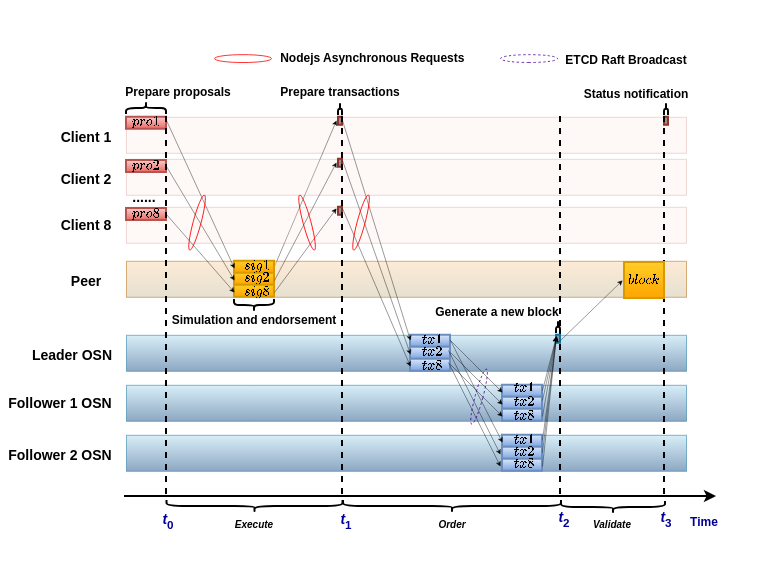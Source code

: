<mxfile version="20.2.3" type="google"><diagram id="0vhZ1a2vEWbwYD3_x5Hq" name="第 1 页"><mxGraphModel grid="1" page="1" gridSize="10" guides="1" tooltips="1" connect="1" arrows="1" fold="1" pageScale="1" pageWidth="827" pageHeight="1169" math="1" shadow="0"><root><mxCell id="0"/><mxCell id="1" parent="0"/><mxCell id="vXWSQ5Rv11uB9TsXxkIm-58" value="" style="rounded=0;whiteSpace=wrap;html=1;strokeWidth=0.5;fillColor=#b1ddf0;strokeColor=#10739e;opacity=50;gradientColor=#1B5187;" vertex="1" parent="1"><mxGeometry x="160" y="328.4" width="280" height="18" as="geometry"/></mxCell><mxCell id="Trnzre_r4BiW6Tw0E5rN-12" value="" style="rounded=0;whiteSpace=wrap;html=1;strokeWidth=0.5;opacity=20;fillColor=#fad9d5;strokeColor=#ae4132;" vertex="1" parent="1"><mxGeometry x="160" y="169.4" width="280" height="18" as="geometry"/></mxCell><mxCell id="Trnzre_r4BiW6Tw0E5rN-16" value="&lt;font style=&quot;font-size: 7px;&quot;&gt;&lt;b&gt;......&lt;/b&gt;&lt;/font&gt;" style="text;html=1;strokeColor=none;fillColor=none;align=center;verticalAlign=middle;whiteSpace=wrap;rounded=0;" vertex="1" parent="1"><mxGeometry x="139" y="193" width="60" height="30" as="geometry"/></mxCell><mxCell id="Trnzre_r4BiW6Tw0E5rN-30" value="" style="shape=curlyBracket;whiteSpace=wrap;html=1;rounded=1;flipH=1;rotation=-90;" vertex="1" parent="1"><mxGeometry x="167" y="155" width="6" height="20" as="geometry"/></mxCell><mxCell id="Trnzre_r4BiW6Tw0E5rN-31" value="&lt;h6 style=&quot;font-size: 6px;&quot;&gt;&lt;font style=&quot;font-size: 6px; line-height: 0.2;&quot;&gt;Prepare&amp;nbsp;&lt;/font&gt;&lt;font style=&quot;font-size: 6px; line-height: 0.2;&quot;&gt;proposals&lt;/font&gt;&lt;/h6&gt;" style="text;html=1;strokeColor=none;fillColor=none;align=center;verticalAlign=middle;whiteSpace=wrap;rounded=0;" vertex="1" parent="1"><mxGeometry x="156" y="129.33" width="60" height="55" as="geometry"/></mxCell><mxCell id="Trnzre_r4BiW6Tw0E5rN-66" value="" style="shape=curlyBracket;whiteSpace=wrap;html=1;rounded=1;flipH=1;rotation=-90;" vertex="1" parent="1"><mxGeometry x="264" y="164.5" width="6" height="2" as="geometry"/></mxCell><mxCell id="Trnzre_r4BiW6Tw0E5rN-67" value="&lt;h6 style=&quot;font-size: 6px;&quot;&gt;&lt;font style=&quot;font-size: 6px; line-height: 0.2;&quot;&gt;Prepare&amp;nbsp;&lt;/font&gt;transactions&lt;/h6&gt;" style="text;html=1;strokeColor=none;fillColor=none;align=center;verticalAlign=middle;whiteSpace=wrap;rounded=0;" vertex="1" parent="1"><mxGeometry x="237.25" y="129" width="60" height="55" as="geometry"/></mxCell><mxCell id="Trnzre_r4BiW6Tw0E5rN-70" value="&lt;h6 style=&quot;&quot;&gt;&lt;font style=&quot;line-height: 0; font-size: 6px;&quot;&gt;Simulation and endorsement&lt;/font&gt;&lt;/h6&gt;" style="text;html=1;strokeColor=none;fillColor=none;align=center;verticalAlign=middle;whiteSpace=wrap;rounded=0;" vertex="1" parent="1"><mxGeometry x="164" y="242" width="120" height="55" as="geometry"/></mxCell><mxCell id="Trnzre_r4BiW6Tw0E5rN-113" value="" style="verticalLabelPosition=bottom;verticalAlign=top;html=1;shape=mxgraph.basic.rect;fillColor2=none;strokeWidth=1;size=20;indent=5;fontSize=7;fillColor=#f8cecc;strokeColor=#b85450;gradientColor=#ea6b66;" vertex="1" parent="1"><mxGeometry x="160" y="169.33" width="20" height="6" as="geometry"/></mxCell><mxCell id="Trnzre_r4BiW6Tw0E5rN-139" value="" style="verticalLabelPosition=bottom;verticalAlign=top;html=1;shape=mxgraph.basic.rect;fillColor2=none;strokeWidth=1;size=20;indent=5;fontSize=7;fillColor=#A38E8B;strokeColor=#8C3428;" vertex="1" parent="1"><mxGeometry x="266" y="169.33" width="2" height="4" as="geometry"/></mxCell><mxCell id="Trnzre_r4BiW6Tw0E5rN-142" value="" style="endArrow=classic;html=1;rounded=0;fontSize=1;fontColor=#000000;strokeColor=#000000;strokeWidth=0.2;endSize=2;startSize=2;jumpSize=3;" edge="1" parent="1"><mxGeometry width="50" height="50" relative="1" as="geometry"><mxPoint x="234" y="244" as="sourcePoint"/><mxPoint x="265" y="171" as="targetPoint"/></mxGeometry></mxCell><mxCell id="Trnzre_r4BiW6Tw0E5rN-186" value="" style="strokeWidth=0.4;html=1;shape=mxgraph.flowchart.start_1;whiteSpace=wrap;labelBackgroundColor=none;fontSize=5;fillColor=none;rotation=90;strokeColor=#FF0000;" vertex="1" parent="1"><mxGeometry x="216.31" y="125.79" width="3.94" height="28.51" as="geometry"/></mxCell><mxCell id="Trnzre_r4BiW6Tw0E5rN-187" value="&lt;h6 style=&quot;&quot;&gt;&lt;font style=&quot;line-height: 0.2; font-size: 6px;&quot;&gt;Nodejs Asynchronous Requests&amp;nbsp;&lt;/font&gt;&lt;/h6&gt;" style="text;html=1;strokeColor=none;fillColor=none;align=center;verticalAlign=middle;whiteSpace=wrap;rounded=0;" vertex="1" parent="1"><mxGeometry x="222.25" y="111" width="123.75" height="55" as="geometry"/></mxCell><mxCell id="Trnzre_r4BiW6Tw0E5rN-189" value="" style="strokeWidth=0.4;html=1;shape=mxgraph.flowchart.start_1;whiteSpace=wrap;labelBackgroundColor=none;fontSize=5;fillColor=none;rotation=90;dashed=1;strokeColor=#4C0099;" vertex="1" parent="1"><mxGeometry x="359.31" y="125.79" width="3.94" height="28.51" as="geometry"/></mxCell><mxCell id="Trnzre_r4BiW6Tw0E5rN-190" value="&lt;h6 style=&quot;&quot;&gt;&lt;font style=&quot;line-height: 0.2; font-size: 6px;&quot;&gt;ETCD Raft Broadcast&lt;/font&gt;&lt;/h6&gt;" style="text;html=1;strokeColor=none;fillColor=none;align=center;verticalAlign=middle;whiteSpace=wrap;rounded=0;" vertex="1" parent="1"><mxGeometry x="348.25" y="112" width="123.75" height="55" as="geometry"/></mxCell><mxCell id="Trnzre_r4BiW6Tw0E5rN-220" value="&lt;h6 style=&quot;&quot;&gt;&lt;font style=&quot;font-size: 7px;&quot;&gt;Client 1&lt;/font&gt;&lt;/h6&gt;" style="text;html=1;strokeColor=none;fillColor=none;align=center;verticalAlign=middle;whiteSpace=wrap;rounded=0;" vertex="1" parent="1"><mxGeometry x="110.25" y="151" width="60" height="55" as="geometry"/></mxCell><mxCell id="Trnzre_r4BiW6Tw0E5rN-229" value="&lt;h6 style=&quot;&quot;&gt;&lt;font style=&quot;font-size: 6px;&quot;&gt;Status notification&lt;/font&gt;&lt;/h6&gt;" style="text;html=1;strokeColor=none;fillColor=none;align=center;verticalAlign=middle;whiteSpace=wrap;rounded=0;" vertex="1" parent="1"><mxGeometry x="385.25" y="129" width="60" height="55" as="geometry"/></mxCell><mxCell id="Trnzre_r4BiW6Tw0E5rN-230" value="" style="verticalLabelPosition=bottom;verticalAlign=top;html=1;shape=mxgraph.basic.rect;fillColor2=none;strokeWidth=1;size=20;indent=5;fontSize=7;fillColor=#A38E8B;strokeColor=#8C3428;" vertex="1" parent="1"><mxGeometry x="429" y="169.33" width="2" height="4" as="geometry"/></mxCell><mxCell id="Trnzre_r4BiW6Tw0E5rN-232" value="" style="shape=curlyBracket;whiteSpace=wrap;html=1;rounded=1;flipH=1;rotation=-90;" vertex="1" parent="1"><mxGeometry x="427" y="164.5" width="6" height="2" as="geometry"/></mxCell><mxCell id="Trnzre_r4BiW6Tw0E5rN-237" value="&lt;h6 style=&quot;&quot;&gt;&lt;font color=&quot;#000099&quot; style=&quot;font-size: 6px;&quot;&gt;Time&lt;/font&gt;&lt;/h6&gt;" style="text;html=1;strokeColor=none;fillColor=none;align=center;verticalAlign=middle;whiteSpace=wrap;rounded=0;" vertex="1" parent="1"><mxGeometry x="419" y="343" width="60" height="55" as="geometry"/></mxCell><mxCell id="Trnzre_r4BiW6Tw0E5rN-258" value="" style="shape=curlyBracket;whiteSpace=wrap;html=1;rounded=1;flipH=1;rotation=90;" vertex="1" parent="1"><mxGeometry x="221.25" y="320" width="6" height="88" as="geometry"/></mxCell><mxCell id="Trnzre_r4BiW6Tw0E5rN-263" value="&lt;h6 style=&quot;&quot;&gt;&lt;font size=&quot;1&quot; style=&quot;&quot;&gt;&lt;i style=&quot;font-size: 5px;&quot;&gt;Execute&lt;/i&gt;&lt;/font&gt;&lt;/h6&gt;" style="text;html=1;strokeColor=none;fillColor=none;align=center;verticalAlign=middle;whiteSpace=wrap;rounded=0;" vertex="1" parent="1"><mxGeometry x="194.25" y="343" width="60" height="55" as="geometry"/></mxCell><mxCell id="Trnzre_r4BiW6Tw0E5rN-264" value="" style="shape=curlyBracket;whiteSpace=wrap;html=1;rounded=1;flipH=1;rotation=90;" vertex="1" parent="1"><mxGeometry x="320" y="309.5" width="6" height="109" as="geometry"/></mxCell><UserObject label="&lt;font color=&quot;#000099&quot; style=&quot;font-size: 7px;&quot;&gt;&lt;b style=&quot;&quot;&gt;&lt;i style=&quot;&quot;&gt;t&lt;/i&gt;&lt;sub style=&quot;&quot;&gt;1&lt;/sub&gt;&lt;/b&gt;&lt;/font&gt;" placeholders="1" name="Variable" id="Trnzre_r4BiW6Tw0E5rN-265"><mxCell style="text;html=1;strokeColor=none;fillColor=none;align=center;verticalAlign=middle;whiteSpace=wrap;overflow=hidden;dashed=1;labelBackgroundColor=none;fontSize=5;fontColor=#000000;" vertex="1" parent="1"><mxGeometry x="230" y="362" width="80" height="20" as="geometry"/></mxCell></UserObject><mxCell id="Trnzre_r4BiW6Tw0E5rN-266" value="&lt;h6 style=&quot;&quot;&gt;&lt;font size=&quot;1&quot; style=&quot;&quot;&gt;&lt;i style=&quot;font-size: 5px;&quot;&gt;Order&lt;/i&gt;&lt;/font&gt;&lt;/h6&gt;" style="text;html=1;strokeColor=none;fillColor=none;align=center;verticalAlign=middle;whiteSpace=wrap;rounded=0;" vertex="1" parent="1"><mxGeometry x="293.25" y="343" width="60" height="55" as="geometry"/></mxCell><mxCell id="Trnzre_r4BiW6Tw0E5rN-267" value="" style="shape=curlyBracket;whiteSpace=wrap;html=1;rounded=1;flipH=1;rotation=90;" vertex="1" parent="1"><mxGeometry x="400.5" y="338.5" width="6" height="52" as="geometry"/></mxCell><mxCell id="Trnzre_r4BiW6Tw0E5rN-268" value="&lt;h6 style=&quot;&quot;&gt;&lt;font size=&quot;1&quot; style=&quot;&quot;&gt;&lt;i style=&quot;font-size: 5px;&quot;&gt;Validate&lt;/i&gt;&lt;/font&gt;&lt;/h6&gt;" style="text;html=1;strokeColor=none;fillColor=none;align=center;verticalAlign=middle;whiteSpace=wrap;rounded=0;" vertex="1" parent="1"><mxGeometry x="373.25" y="343" width="60" height="55" as="geometry"/></mxCell><UserObject label="&lt;font color=&quot;#000099&quot; style=&quot;font-size: 7px;&quot;&gt;&lt;b style=&quot;&quot;&gt;&lt;i style=&quot;&quot;&gt;t&lt;/i&gt;&lt;sub style=&quot;&quot;&gt;2&lt;/sub&gt;&lt;/b&gt;&lt;/font&gt;" placeholders="1" name="Variable" id="Trnzre_r4BiW6Tw0E5rN-269"><mxCell style="text;html=1;strokeColor=none;fillColor=none;align=center;verticalAlign=middle;whiteSpace=wrap;overflow=hidden;dashed=1;labelBackgroundColor=none;fontSize=5;fontColor=#000000;" vertex="1" parent="1"><mxGeometry x="339" y="361" width="80" height="20" as="geometry"/></mxCell></UserObject><UserObject label="&lt;font color=&quot;#000099&quot; style=&quot;font-size: 7px;&quot;&gt;&lt;b style=&quot;&quot;&gt;&lt;i style=&quot;&quot;&gt;t&lt;/i&gt;&lt;sub style=&quot;&quot;&gt;3&lt;/sub&gt;&lt;/b&gt;&lt;/font&gt;" placeholders="1" name="Variable" id="Trnzre_r4BiW6Tw0E5rN-270"><mxCell style="text;html=1;strokeColor=none;fillColor=none;align=center;verticalAlign=middle;whiteSpace=wrap;overflow=hidden;dashed=1;labelBackgroundColor=none;fontSize=5;fontColor=#000000;" vertex="1" parent="1"><mxGeometry x="390" y="361" width="80" height="20" as="geometry"/></mxCell></UserObject><mxCell id="vXWSQ5Rv11uB9TsXxkIm-3" value="&lt;font style=&quot;font-size: 6px;&quot;&gt;$$pro1$$&lt;/font&gt;" style="text;html=1;strokeColor=none;fillColor=none;align=center;verticalAlign=middle;whiteSpace=wrap;rounded=0;fontColor=#000000;" vertex="1" parent="1"><mxGeometry x="140.25" y="161" width="60" height="22" as="geometry"/></mxCell><mxCell id="vXWSQ5Rv11uB9TsXxkIm-8" value="" style="rounded=0;whiteSpace=wrap;html=1;strokeWidth=0.5;opacity=20;fillColor=#fad9d5;strokeColor=#ae4132;" vertex="1" parent="1"><mxGeometry x="160" y="190.4" width="280" height="18" as="geometry"/></mxCell><mxCell id="vXWSQ5Rv11uB9TsXxkIm-9" value="&lt;h6 style=&quot;&quot;&gt;&lt;font style=&quot;font-size: 7px;&quot;&gt;Client 2&lt;/font&gt;&lt;/h6&gt;" style="text;html=1;strokeColor=none;fillColor=none;align=center;verticalAlign=middle;whiteSpace=wrap;rounded=0;" vertex="1" parent="1"><mxGeometry x="110.25" y="172" width="60" height="55" as="geometry"/></mxCell><mxCell id="vXWSQ5Rv11uB9TsXxkIm-10" value="" style="verticalLabelPosition=bottom;verticalAlign=top;html=1;shape=mxgraph.basic.rect;fillColor2=none;strokeWidth=1;size=20;indent=5;fontSize=7;fillColor=#f8cecc;strokeColor=#b85450;gradientColor=#ea6b66;" vertex="1" parent="1"><mxGeometry x="160" y="191" width="20" height="6" as="geometry"/></mxCell><mxCell id="vXWSQ5Rv11uB9TsXxkIm-11" value="" style="rounded=0;whiteSpace=wrap;html=1;strokeWidth=0.5;opacity=20;fillColor=#fad9d5;strokeColor=#ae4132;" vertex="1" parent="1"><mxGeometry x="160" y="214.4" width="280" height="18" as="geometry"/></mxCell><mxCell id="vXWSQ5Rv11uB9TsXxkIm-12" value="&lt;h6 style=&quot;&quot;&gt;&lt;font style=&quot;font-size: 7px;&quot;&gt;Client 8&lt;/font&gt;&lt;/h6&gt;" style="text;html=1;strokeColor=none;fillColor=none;align=center;verticalAlign=middle;whiteSpace=wrap;rounded=0;" vertex="1" parent="1"><mxGeometry x="110.25" y="195" width="60" height="55" as="geometry"/></mxCell><mxCell id="vXWSQ5Rv11uB9TsXxkIm-13" value="&lt;font style=&quot;font-size: 6px;&quot;&gt;$$pro2$$&lt;/font&gt;" style="text;html=1;strokeColor=none;fillColor=none;align=center;verticalAlign=middle;whiteSpace=wrap;rounded=0;fontColor=#000000;" vertex="1" parent="1"><mxGeometry x="140.25" y="183" width="60" height="22" as="geometry"/></mxCell><mxCell id="vXWSQ5Rv11uB9TsXxkIm-14" value="" style="verticalLabelPosition=bottom;verticalAlign=top;html=1;shape=mxgraph.basic.rect;fillColor2=none;strokeWidth=1;size=20;indent=5;fontSize=7;fillColor=#f8cecc;strokeColor=#b85450;gradientColor=#ea6b66;" vertex="1" parent="1"><mxGeometry x="160" y="215.03" width="20" height="6" as="geometry"/></mxCell><mxCell id="vXWSQ5Rv11uB9TsXxkIm-15" value="&lt;font style=&quot;font-size: 6px;&quot;&gt;$$pro8$$&lt;/font&gt;" style="text;html=1;strokeColor=none;fillColor=none;align=center;verticalAlign=middle;whiteSpace=wrap;rounded=0;fontColor=#000000;" vertex="1" parent="1"><mxGeometry x="140.25" y="207" width="60" height="22" as="geometry"/></mxCell><mxCell id="vXWSQ5Rv11uB9TsXxkIm-16" value="" style="rounded=0;whiteSpace=wrap;html=1;strokeWidth=0.5;fillColor=#fad7ac;strokeColor=#b46504;opacity=50;gradientColor=#CCC2A4;" vertex="1" parent="1"><mxGeometry x="160" y="241.4" width="280" height="18" as="geometry"/></mxCell><mxCell id="vXWSQ5Rv11uB9TsXxkIm-17" value="&lt;h6 style=&quot;&quot;&gt;&lt;font style=&quot;font-size: 7px;&quot;&gt;Peer&lt;/font&gt;&lt;/h6&gt;" style="text;html=1;strokeColor=none;fillColor=none;align=center;verticalAlign=middle;whiteSpace=wrap;rounded=0;" vertex="1" parent="1"><mxGeometry x="110.25" y="223" width="60" height="55" as="geometry"/></mxCell><mxCell id="vXWSQ5Rv11uB9TsXxkIm-21" value="" style="verticalLabelPosition=bottom;verticalAlign=top;html=1;shape=mxgraph.basic.rect;fillColor2=none;strokeWidth=1;size=20;indent=5;fontSize=7;fillColor=#ffcd28;strokeColor=#d79b00;gradientColor=#ffa500;" vertex="1" parent="1"><mxGeometry x="214" y="241.33" width="20" height="6" as="geometry"/></mxCell><mxCell id="vXWSQ5Rv11uB9TsXxkIm-22" value="" style="verticalLabelPosition=bottom;verticalAlign=top;html=1;shape=mxgraph.basic.rect;fillColor2=none;strokeWidth=1;size=20;indent=5;fontSize=7;fillColor=#ffcd28;strokeColor=#d79b00;gradientColor=#ffa500;" vertex="1" parent="1"><mxGeometry x="214" y="247.33" width="20" height="6" as="geometry"/></mxCell><mxCell id="vXWSQ5Rv11uB9TsXxkIm-23" value="" style="verticalLabelPosition=bottom;verticalAlign=top;html=1;shape=mxgraph.basic.rect;fillColor2=none;strokeWidth=1;size=20;indent=5;fontSize=7;fillColor=#ffcd28;strokeColor=#d79b00;gradientColor=#ffa500;" vertex="1" parent="1"><mxGeometry x="214" y="253.33" width="20" height="6" as="geometry"/></mxCell><mxCell id="vXWSQ5Rv11uB9TsXxkIm-24" value="&lt;font style=&quot;font-size: 6px;&quot;&gt;$$sig1$$&lt;/font&gt;" style="text;html=1;strokeColor=none;fillColor=none;align=center;verticalAlign=middle;whiteSpace=wrap;rounded=0;fontColor=#000000;" vertex="1" parent="1"><mxGeometry x="195.25" y="233" width="60" height="22" as="geometry"/></mxCell><mxCell id="vXWSQ5Rv11uB9TsXxkIm-25" value="&lt;font style=&quot;font-size: 6px;&quot;&gt;$$sig2$$&lt;/font&gt;" style="text;html=1;strokeColor=none;fillColor=none;align=center;verticalAlign=middle;whiteSpace=wrap;rounded=0;fontColor=#000000;" vertex="1" parent="1"><mxGeometry x="195.25" y="239" width="60" height="22" as="geometry"/></mxCell><mxCell id="vXWSQ5Rv11uB9TsXxkIm-26" value="&lt;font style=&quot;font-size: 6px;&quot;&gt;$$sig8$$&lt;/font&gt;" style="text;html=1;strokeColor=none;fillColor=none;align=center;verticalAlign=middle;whiteSpace=wrap;rounded=0;fontColor=#000000;" vertex="1" parent="1"><mxGeometry x="195.25" y="246" width="60" height="22" as="geometry"/></mxCell><mxCell id="Trnzre_r4BiW6Tw0E5rN-50" value="" style="endArrow=classic;html=1;rounded=0;fontSize=1;fontColor=#000000;strokeColor=#000000;strokeWidth=0.2;endSize=2;startSize=2;jumpSize=3;" edge="1" parent="1"><mxGeometry width="50" height="50" relative="1" as="geometry"><mxPoint x="180" y="171" as="sourcePoint"/><mxPoint x="214" y="245" as="targetPoint"/></mxGeometry></mxCell><mxCell id="vXWSQ5Rv11uB9TsXxkIm-28" value="" style="endArrow=classic;html=1;rounded=0;fontSize=1;fontColor=#000000;strokeColor=#000000;strokeWidth=0.2;endSize=2;startSize=2;jumpSize=3;" edge="1" parent="1"><mxGeometry width="50" height="50" relative="1" as="geometry"><mxPoint x="180" y="194" as="sourcePoint"/><mxPoint x="214" y="251" as="targetPoint"/></mxGeometry></mxCell><mxCell id="vXWSQ5Rv11uB9TsXxkIm-29" value="" style="endArrow=classic;html=1;rounded=0;fontSize=1;fontColor=#000000;strokeColor=#000000;strokeWidth=0.2;endSize=2;startSize=2;jumpSize=3;" edge="1" parent="1"><mxGeometry width="50" height="50" relative="1" as="geometry"><mxPoint x="180" y="218" as="sourcePoint"/><mxPoint x="214" y="257" as="targetPoint"/></mxGeometry></mxCell><mxCell id="vXWSQ5Rv11uB9TsXxkIm-30" value="" style="strokeWidth=0.4;html=1;shape=mxgraph.flowchart.start_1;whiteSpace=wrap;labelBackgroundColor=none;fontSize=5;rotation=15;fillColor=none;strokeColor=#FF0000;" vertex="1" parent="1"><mxGeometry x="193.31" y="207.79" width="3.94" height="28.51" as="geometry"/></mxCell><mxCell id="vXWSQ5Rv11uB9TsXxkIm-31" value="" style="shape=curlyBracket;whiteSpace=wrap;html=1;rounded=1;flipH=1;rotation=270;direction=west;" vertex="1" parent="1"><mxGeometry x="221" y="253.5" width="6" height="20" as="geometry"/></mxCell><mxCell id="vXWSQ5Rv11uB9TsXxkIm-34" value="" style="verticalLabelPosition=bottom;verticalAlign=top;html=1;shape=mxgraph.basic.rect;fillColor2=none;strokeWidth=1;size=20;indent=5;fontSize=7;fillColor=#A38E8B;strokeColor=#8C3428;" vertex="1" parent="1"><mxGeometry x="266" y="190.33" width="2" height="4" as="geometry"/></mxCell><mxCell id="vXWSQ5Rv11uB9TsXxkIm-35" value="" style="verticalLabelPosition=bottom;verticalAlign=top;html=1;shape=mxgraph.basic.rect;fillColor2=none;strokeWidth=1;size=20;indent=5;fontSize=7;fillColor=#A38E8B;strokeColor=#8C3428;" vertex="1" parent="1"><mxGeometry x="266" y="214.33" width="2" height="4" as="geometry"/></mxCell><mxCell id="vXWSQ5Rv11uB9TsXxkIm-36" value="" style="endArrow=classic;html=1;rounded=0;fontSize=1;fontColor=#000000;strokeColor=#000000;strokeWidth=0.2;endSize=2;startSize=2;jumpSize=3;" edge="1" parent="1"><mxGeometry width="50" height="50" relative="1" as="geometry"><mxPoint x="234" y="251" as="sourcePoint"/><mxPoint x="265" y="192" as="targetPoint"/></mxGeometry></mxCell><mxCell id="vXWSQ5Rv11uB9TsXxkIm-37" value="" style="endArrow=classic;html=1;rounded=0;fontSize=1;fontColor=#000000;strokeColor=#000000;strokeWidth=0.2;endSize=2;startSize=2;jumpSize=3;" edge="1" parent="1"><mxGeometry width="50" height="50" relative="1" as="geometry"><mxPoint x="234" y="257" as="sourcePoint"/><mxPoint x="265" y="215" as="targetPoint"/></mxGeometry></mxCell><mxCell id="vXWSQ5Rv11uB9TsXxkIm-38" value="" style="strokeWidth=0.4;html=1;shape=mxgraph.flowchart.start_1;whiteSpace=wrap;labelBackgroundColor=none;fontSize=5;fontColor=#000000;fillColor=none;rotation=-15;strokeColor=#FF0000;" vertex="1" parent="1"><mxGeometry x="248.31" y="207.79" width="3.94" height="28.51" as="geometry"/></mxCell><mxCell id="vXWSQ5Rv11uB9TsXxkIm-40" value="" style="rounded=0;whiteSpace=wrap;html=1;strokeWidth=0.5;fillColor=#b1ddf0;strokeColor=#10739e;opacity=50;gradientColor=#1B5187;" vertex="1" parent="1"><mxGeometry x="160" y="278.4" width="280" height="18" as="geometry"/></mxCell><mxCell id="vXWSQ5Rv11uB9TsXxkIm-41" value="&lt;h6 style=&quot;&quot;&gt;&lt;font style=&quot;font-size: 7px;&quot;&gt;Leader OSN&lt;/font&gt;&lt;/h6&gt;" style="text;html=1;strokeColor=none;fillColor=none;align=center;verticalAlign=middle;whiteSpace=wrap;rounded=0;" vertex="1" parent="1"><mxGeometry x="103.25" y="260" width="60" height="55" as="geometry"/></mxCell><mxCell id="vXWSQ5Rv11uB9TsXxkIm-45" value="" style="verticalLabelPosition=bottom;verticalAlign=top;html=1;shape=mxgraph.basic.rect;fillColor2=none;strokeWidth=1;size=20;indent=5;fontSize=7;fillColor=#dae8fc;strokeColor=#6c8ebf;gradientColor=#7ea6e0;" vertex="1" parent="1"><mxGeometry x="302" y="278.33" width="20" height="6" as="geometry"/></mxCell><mxCell id="vXWSQ5Rv11uB9TsXxkIm-46" value="" style="verticalLabelPosition=bottom;verticalAlign=top;html=1;shape=mxgraph.basic.rect;fillColor2=none;strokeWidth=1;size=20;indent=5;fontSize=7;fillColor=#dae8fc;strokeColor=#6c8ebf;gradientColor=#7ea6e0;" vertex="1" parent="1"><mxGeometry x="302" y="284.33" width="20" height="6" as="geometry"/></mxCell><mxCell id="vXWSQ5Rv11uB9TsXxkIm-47" value="" style="verticalLabelPosition=bottom;verticalAlign=top;html=1;shape=mxgraph.basic.rect;fillColor2=none;strokeWidth=1;size=20;indent=5;fontSize=7;fillColor=#dae8fc;strokeColor=#6c8ebf;gradientColor=#7ea6e0;" vertex="1" parent="1"><mxGeometry x="302" y="290.33" width="20" height="6" as="geometry"/></mxCell><mxCell id="vXWSQ5Rv11uB9TsXxkIm-48" value="&lt;font style=&quot;font-size: 6px;&quot;&gt;$$tx2$$&lt;/font&gt;" style="text;html=1;strokeColor=none;fillColor=none;align=center;verticalAlign=middle;whiteSpace=wrap;rounded=0;fontColor=#000000;" vertex="1" parent="1"><mxGeometry x="283.25" y="276" width="60" height="22" as="geometry"/></mxCell><mxCell id="vXWSQ5Rv11uB9TsXxkIm-49" value="&lt;font style=&quot;font-size: 6px;&quot;&gt;$$tx1$$&lt;/font&gt;" style="text;html=1;strokeColor=none;fillColor=none;align=center;verticalAlign=middle;whiteSpace=wrap;rounded=0;fontColor=#000000;" vertex="1" parent="1"><mxGeometry x="283.25" y="270" width="60" height="22" as="geometry"/></mxCell><mxCell id="vXWSQ5Rv11uB9TsXxkIm-50" value="&lt;font style=&quot;font-size: 6px;&quot;&gt;$$tx8$$&lt;/font&gt;" style="text;html=1;strokeColor=none;fillColor=none;align=center;verticalAlign=middle;whiteSpace=wrap;rounded=0;fontColor=#000000;" vertex="1" parent="1"><mxGeometry x="283.25" y="283" width="60" height="22" as="geometry"/></mxCell><mxCell id="Trnzre_r4BiW6Tw0E5rN-152" value="" style="endArrow=classic;html=1;rounded=0;fontSize=1;fontColor=#000000;strokeColor=#000000;strokeWidth=0.2;endSize=2;startSize=2;jumpSize=3;" edge="1" parent="1"><mxGeometry width="50" height="50" relative="1" as="geometry"><mxPoint x="268" y="171" as="sourcePoint"/><mxPoint x="302" y="281" as="targetPoint"/></mxGeometry></mxCell><mxCell id="vXWSQ5Rv11uB9TsXxkIm-51" value="" style="endArrow=classic;html=1;rounded=0;fontSize=1;fontColor=#000000;strokeColor=#000000;strokeWidth=0.2;endSize=2;startSize=2;jumpSize=3;" edge="1" parent="1"><mxGeometry width="50" height="50" relative="1" as="geometry"><mxPoint x="268" y="191" as="sourcePoint"/><mxPoint x="302" y="288" as="targetPoint"/></mxGeometry></mxCell><mxCell id="vXWSQ5Rv11uB9TsXxkIm-52" value="" style="endArrow=classic;html=1;rounded=0;fontSize=1;fontColor=#000000;strokeColor=#000000;strokeWidth=0.2;endSize=2;startSize=2;jumpSize=3;" edge="1" parent="1"><mxGeometry width="50" height="50" relative="1" as="geometry"><mxPoint x="268" y="215" as="sourcePoint"/><mxPoint x="302" y="294" as="targetPoint"/></mxGeometry></mxCell><mxCell id="vXWSQ5Rv11uB9TsXxkIm-53" value="" style="strokeWidth=0.4;html=1;shape=mxgraph.flowchart.start_1;whiteSpace=wrap;labelBackgroundColor=none;fontSize=5;fillColor=none;rotation=15;strokeColor=#FF0000;" vertex="1" parent="1"><mxGeometry x="275.31" y="207.79" width="3.94" height="28.51" as="geometry"/></mxCell><mxCell id="vXWSQ5Rv11uB9TsXxkIm-54" value="" style="verticalLabelPosition=bottom;verticalAlign=top;html=1;shape=mxgraph.basic.rect;fillColor2=none;strokeWidth=1;size=20;indent=5;fontSize=7;fillColor=#dae8fc;strokeColor=#6c8ebf;gradientColor=#7ea6e0;" vertex="1" parent="1"><mxGeometry x="348" y="328.33" width="20" height="6" as="geometry"/></mxCell><mxCell id="vXWSQ5Rv11uB9TsXxkIm-55" value="" style="verticalLabelPosition=bottom;verticalAlign=top;html=1;shape=mxgraph.basic.rect;fillColor2=none;strokeWidth=1;size=20;indent=5;fontSize=7;fillColor=#dae8fc;strokeColor=#6c8ebf;gradientColor=#7ea6e0;" vertex="1" parent="1"><mxGeometry x="348" y="334.33" width="20" height="6" as="geometry"/></mxCell><mxCell id="vXWSQ5Rv11uB9TsXxkIm-56" value="" style="verticalLabelPosition=bottom;verticalAlign=top;html=1;shape=mxgraph.basic.rect;fillColor2=none;strokeWidth=1;size=20;indent=5;fontSize=7;fillColor=#dae8fc;strokeColor=#6c8ebf;gradientColor=#7ea6e0;" vertex="1" parent="1"><mxGeometry x="348" y="340.33" width="20" height="6" as="geometry"/></mxCell><mxCell id="vXWSQ5Rv11uB9TsXxkIm-57" value="" style="rounded=0;whiteSpace=wrap;html=1;strokeWidth=0.5;fillColor=#b1ddf0;strokeColor=#10739e;opacity=50;gradientColor=#1B5187;" vertex="1" parent="1"><mxGeometry x="160" y="303.4" width="280" height="18" as="geometry"/></mxCell><mxCell id="vXWSQ5Rv11uB9TsXxkIm-59" value="" style="verticalLabelPosition=bottom;verticalAlign=top;html=1;shape=mxgraph.basic.rect;fillColor2=none;strokeWidth=1;size=20;indent=5;fontSize=7;fillColor=#dae8fc;strokeColor=#6c8ebf;gradientColor=#7ea6e0;" vertex="1" parent="1"><mxGeometry x="348" y="303.33" width="20" height="6" as="geometry"/></mxCell><mxCell id="vXWSQ5Rv11uB9TsXxkIm-60" value="" style="verticalLabelPosition=bottom;verticalAlign=top;html=1;shape=mxgraph.basic.rect;fillColor2=none;strokeWidth=1;size=20;indent=5;fontSize=7;fillColor=#dae8fc;strokeColor=#6c8ebf;gradientColor=#7ea6e0;" vertex="1" parent="1"><mxGeometry x="348" y="309.33" width="20" height="6" as="geometry"/></mxCell><mxCell id="vXWSQ5Rv11uB9TsXxkIm-61" value="" style="verticalLabelPosition=bottom;verticalAlign=top;html=1;shape=mxgraph.basic.rect;fillColor2=none;strokeWidth=1;size=20;indent=5;fontSize=7;fillColor=#dae8fc;strokeColor=#6c8ebf;gradientColor=#7ea6e0;" vertex="1" parent="1"><mxGeometry x="348" y="315.33" width="20" height="6" as="geometry"/></mxCell><mxCell id="vXWSQ5Rv11uB9TsXxkIm-62" value="&lt;h6 style=&quot;&quot;&gt;&lt;font style=&quot;font-size: 7px;&quot;&gt;Follower 1 OSN&lt;/font&gt;&lt;/h6&gt;" style="text;html=1;strokeColor=none;fillColor=none;align=center;verticalAlign=middle;whiteSpace=wrap;rounded=0;" vertex="1" parent="1"><mxGeometry x="97.25" y="284" width="60" height="55" as="geometry"/></mxCell><mxCell id="vXWSQ5Rv11uB9TsXxkIm-63" value="&lt;h6 style=&quot;&quot;&gt;&lt;font style=&quot;font-size: 7px;&quot;&gt;Follower 2 OSN&lt;/font&gt;&lt;/h6&gt;" style="text;html=1;strokeColor=none;fillColor=none;align=center;verticalAlign=middle;whiteSpace=wrap;rounded=0;" vertex="1" parent="1"><mxGeometry x="97.25" y="310" width="60" height="55" as="geometry"/></mxCell><mxCell id="vXWSQ5Rv11uB9TsXxkIm-64" value="" style="endArrow=classic;html=1;rounded=0;fontSize=7;strokeColor=#000000;strokeWidth=1;endSize=3;startSize=3;" edge="1" parent="1"><mxGeometry width="50" height="50" relative="1" as="geometry"><mxPoint x="159" y="359" as="sourcePoint"/><mxPoint x="455" y="359" as="targetPoint"/></mxGeometry></mxCell><mxCell id="Trnzre_r4BiW6Tw0E5rN-74" value="" style="endArrow=none;dashed=1;html=1;rounded=0;fontSize=7;strokeColor=#000000;strokeWidth=1;fillColor=#dae8fc;" edge="1" parent="1"><mxGeometry width="50" height="50" relative="1" as="geometry"><mxPoint x="268" y="358" as="sourcePoint"/><mxPoint x="268" y="169" as="targetPoint"/></mxGeometry></mxCell><mxCell id="Trnzre_r4BiW6Tw0E5rN-39" value="" style="endArrow=none;dashed=1;html=1;rounded=0;fontSize=7;strokeColor=#000000;strokeWidth=1;fillColor=#dae8fc;" edge="1" parent="1"><mxGeometry width="50" height="50" relative="1" as="geometry"><mxPoint x="180" y="358" as="sourcePoint"/><mxPoint x="180" y="169" as="targetPoint"/></mxGeometry></mxCell><mxCell id="Trnzre_r4BiW6Tw0E5rN-205" value="" style="endArrow=none;dashed=1;html=1;rounded=0;fontSize=7;strokeColor=#000000;strokeWidth=1;fillColor=#dae8fc;" edge="1" parent="1"><mxGeometry width="50" height="50" relative="1" as="geometry"><mxPoint x="377" y="358" as="sourcePoint"/><mxPoint x="377" y="167" as="targetPoint"/></mxGeometry></mxCell><mxCell id="Trnzre_r4BiW6Tw0E5rN-216" value="" style="endArrow=none;dashed=1;html=1;rounded=0;fontSize=7;strokeColor=#000000;strokeWidth=1;fillColor=#dae8fc;" edge="1" parent="1"><mxGeometry width="50" height="50" relative="1" as="geometry"><mxPoint x="429" y="358" as="sourcePoint"/><mxPoint x="429" y="169" as="targetPoint"/></mxGeometry></mxCell><mxCell id="vXWSQ5Rv11uB9TsXxkIm-66" value="" style="endArrow=classic;html=1;rounded=0;fontSize=1;fontColor=#000000;strokeColor=#000000;strokeWidth=0.2;endSize=2;startSize=2;jumpSize=3;" edge="1" parent="1"><mxGeometry width="50" height="50" relative="1" as="geometry"><mxPoint x="322" y="287.0" as="sourcePoint"/><mxPoint x="348" y="313" as="targetPoint"/></mxGeometry></mxCell><mxCell id="vXWSQ5Rv11uB9TsXxkIm-65" value="" style="endArrow=classic;html=1;rounded=0;fontSize=1;fontColor=#000000;strokeColor=#000000;strokeWidth=0.2;endSize=2;startSize=2;jumpSize=3;" edge="1" parent="1"><mxGeometry width="50" height="50" relative="1" as="geometry"><mxPoint x="322" y="281.0" as="sourcePoint"/><mxPoint x="348" y="307" as="targetPoint"/></mxGeometry></mxCell><mxCell id="vXWSQ5Rv11uB9TsXxkIm-67" value="" style="endArrow=classic;html=1;rounded=0;fontSize=1;fontColor=#000000;strokeColor=#000000;strokeWidth=0.2;endSize=2;startSize=2;jumpSize=3;" edge="1" parent="1"><mxGeometry width="50" height="50" relative="1" as="geometry"><mxPoint x="322" y="293.0" as="sourcePoint"/><mxPoint x="348" y="319" as="targetPoint"/></mxGeometry></mxCell><mxCell id="vXWSQ5Rv11uB9TsXxkIm-68" value="" style="endArrow=classic;html=1;rounded=0;fontSize=1;fontColor=#000000;strokeColor=#000000;strokeWidth=0.2;endSize=2;startSize=2;jumpSize=3;" edge="1" parent="1"><mxGeometry width="50" height="50" relative="1" as="geometry"><mxPoint x="322" y="281.0" as="sourcePoint"/><mxPoint x="348" y="332" as="targetPoint"/></mxGeometry></mxCell><mxCell id="vXWSQ5Rv11uB9TsXxkIm-69" value="" style="endArrow=classic;html=1;rounded=0;fontSize=1;fontColor=#000000;strokeColor=#000000;strokeWidth=0.2;endSize=2;startSize=2;jumpSize=3;" edge="1" parent="1"><mxGeometry width="50" height="50" relative="1" as="geometry"><mxPoint x="321" y="286.0" as="sourcePoint"/><mxPoint x="347" y="338" as="targetPoint"/></mxGeometry></mxCell><mxCell id="vXWSQ5Rv11uB9TsXxkIm-70" value="" style="endArrow=classic;html=1;rounded=0;fontSize=1;fontColor=#000000;strokeColor=#000000;strokeWidth=0.2;endSize=2;startSize=2;jumpSize=3;" edge="1" parent="1"><mxGeometry width="50" height="50" relative="1" as="geometry"><mxPoint x="321" y="292.0" as="sourcePoint"/><mxPoint x="347" y="344" as="targetPoint"/></mxGeometry></mxCell><mxCell id="vXWSQ5Rv11uB9TsXxkIm-71" value="&lt;font style=&quot;font-size: 6px;&quot;&gt;$$tx1$$&lt;/font&gt;" style="text;html=1;strokeColor=none;fillColor=none;align=center;verticalAlign=middle;whiteSpace=wrap;rounded=0;fontColor=#000000;" vertex="1" parent="1"><mxGeometry x="329" y="294" width="60" height="22" as="geometry"/></mxCell><mxCell id="vXWSQ5Rv11uB9TsXxkIm-72" value="&lt;font style=&quot;font-size: 6px;&quot;&gt;$$tx2$$&lt;/font&gt;" style="text;html=1;strokeColor=none;fillColor=none;align=center;verticalAlign=middle;whiteSpace=wrap;rounded=0;fontColor=#000000;" vertex="1" parent="1"><mxGeometry x="329" y="326" width="60" height="22" as="geometry"/></mxCell><mxCell id="vXWSQ5Rv11uB9TsXxkIm-73" value="&lt;font style=&quot;font-size: 6px;&quot;&gt;$$tx8$$&lt;/font&gt;" style="text;html=1;strokeColor=none;fillColor=none;align=center;verticalAlign=middle;whiteSpace=wrap;rounded=0;fontColor=#000000;" vertex="1" parent="1"><mxGeometry x="329" y="332" width="60" height="22" as="geometry"/></mxCell><mxCell id="vXWSQ5Rv11uB9TsXxkIm-74" value="&lt;font style=&quot;font-size: 6px;&quot;&gt;$$tx2$$&lt;/font&gt;" style="text;html=1;strokeColor=none;fillColor=none;align=center;verticalAlign=middle;whiteSpace=wrap;rounded=0;fontColor=#000000;" vertex="1" parent="1"><mxGeometry x="329" y="301" width="60" height="22" as="geometry"/></mxCell><mxCell id="vXWSQ5Rv11uB9TsXxkIm-75" value="&lt;font style=&quot;font-size: 6px;&quot;&gt;$$tx8$$&lt;/font&gt;" style="text;html=1;strokeColor=none;fillColor=none;align=center;verticalAlign=middle;whiteSpace=wrap;rounded=0;fontColor=#000000;" vertex="1" parent="1"><mxGeometry x="329" y="308" width="60" height="22" as="geometry"/></mxCell><mxCell id="vXWSQ5Rv11uB9TsXxkIm-76" value="&lt;font style=&quot;font-size: 6px;&quot;&gt;$$tx1$$&lt;/font&gt;" style="text;html=1;strokeColor=none;fillColor=none;align=center;verticalAlign=middle;whiteSpace=wrap;rounded=0;fontColor=#000000;" vertex="1" parent="1"><mxGeometry x="329" y="320" width="60" height="22" as="geometry"/></mxCell><mxCell id="vXWSQ5Rv11uB9TsXxkIm-77" value="" style="verticalLabelPosition=bottom;verticalAlign=top;html=1;shape=mxgraph.basic.rect;fillColor2=none;strokeWidth=1;size=20;indent=5;fontSize=7;fillColor=#80A0AD;strokeColor=#10739e;" vertex="1" parent="1"><mxGeometry x="375" y="278.33" width="2" height="4" as="geometry"/></mxCell><mxCell id="vXWSQ5Rv11uB9TsXxkIm-78" value="" style="endArrow=classic;html=1;rounded=0;fontSize=1;fontColor=#000000;strokeColor=#000000;strokeWidth=0.2;endSize=2;startSize=2;jumpSize=3;" edge="1" parent="1"><mxGeometry width="50" height="50" relative="1" as="geometry"><mxPoint x="368" y="306" as="sourcePoint"/><mxPoint x="375" y="279" as="targetPoint"/></mxGeometry></mxCell><mxCell id="vXWSQ5Rv11uB9TsXxkIm-80" value="" style="shape=curlyBracket;whiteSpace=wrap;html=1;rounded=1;flipH=1;rotation=-90;" vertex="1" parent="1"><mxGeometry x="373" y="273.5" width="6" height="2" as="geometry"/></mxCell><mxCell id="vXWSQ5Rv11uB9TsXxkIm-81" value="&lt;h6 style=&quot;font-size: 6px;&quot;&gt;&lt;font style=&quot;font-size: 6px; line-height: 0.2;&quot;&gt;Generate a n&lt;/font&gt;ew block&lt;/h6&gt;" style="text;html=1;strokeColor=none;fillColor=none;align=center;verticalAlign=middle;whiteSpace=wrap;rounded=0;" vertex="1" parent="1"><mxGeometry x="308.25" y="239" width="74.75" height="55" as="geometry"/></mxCell><mxCell id="vXWSQ5Rv11uB9TsXxkIm-82" value="" style="endArrow=classic;html=1;rounded=0;fontSize=1;fontColor=#000000;strokeColor=#000000;strokeWidth=0.2;endSize=2;startSize=2;jumpSize=3;" edge="1" parent="1"><mxGeometry width="50" height="50" relative="1" as="geometry"><mxPoint x="368" y="311" as="sourcePoint"/><mxPoint x="375" y="279" as="targetPoint"/></mxGeometry></mxCell><mxCell id="vXWSQ5Rv11uB9TsXxkIm-83" value="" style="endArrow=classic;html=1;rounded=0;fontSize=1;fontColor=#000000;strokeColor=#000000;strokeWidth=0.2;endSize=2;startSize=2;jumpSize=3;" edge="1" parent="1"><mxGeometry width="50" height="50" relative="1" as="geometry"><mxPoint x="368" y="319" as="sourcePoint"/><mxPoint x="375" y="279" as="targetPoint"/></mxGeometry></mxCell><mxCell id="vXWSQ5Rv11uB9TsXxkIm-84" value="" style="endArrow=classic;html=1;rounded=0;fontSize=1;fontColor=#000000;strokeColor=#000000;strokeWidth=0.2;endSize=2;startSize=2;jumpSize=3;" edge="1" parent="1"><mxGeometry width="50" height="50" relative="1" as="geometry"><mxPoint x="368" y="331" as="sourcePoint"/><mxPoint x="375" y="279" as="targetPoint"/></mxGeometry></mxCell><mxCell id="vXWSQ5Rv11uB9TsXxkIm-85" value="" style="endArrow=classic;html=1;rounded=0;fontSize=1;fontColor=#000000;strokeColor=#000000;strokeWidth=0.2;endSize=2;startSize=2;jumpSize=3;" edge="1" parent="1"><mxGeometry width="50" height="50" relative="1" as="geometry"><mxPoint x="368" y="337" as="sourcePoint"/><mxPoint x="375" y="279" as="targetPoint"/></mxGeometry></mxCell><mxCell id="vXWSQ5Rv11uB9TsXxkIm-86" value="" style="endArrow=classic;html=1;rounded=0;fontSize=1;fontColor=#000000;strokeColor=#000000;strokeWidth=0.2;endSize=2;startSize=2;jumpSize=3;" edge="1" parent="1"><mxGeometry width="50" height="50" relative="1" as="geometry"><mxPoint x="368" y="344" as="sourcePoint"/><mxPoint x="375" y="279" as="targetPoint"/></mxGeometry></mxCell><mxCell id="vXWSQ5Rv11uB9TsXxkIm-87" value="" style="verticalLabelPosition=bottom;verticalAlign=top;html=1;shape=mxgraph.basic.rect;fillColor2=none;strokeWidth=1;size=20;indent=5;fontSize=7;fillColor=#ffcd28;strokeColor=#d79b00;gradientColor=#ffa500;" vertex="1" parent="1"><mxGeometry x="409" y="242" width="20" height="18" as="geometry"/></mxCell><mxCell id="Trnzre_r4BiW6Tw0E5rN-86" value="&lt;font style=&quot;font-size: 6px;&quot;&gt;$$block$$&lt;/font&gt;" style="text;html=1;strokeColor=none;fillColor=none;align=center;verticalAlign=middle;whiteSpace=wrap;rounded=0;fontColor=#000000;" vertex="1" parent="1"><mxGeometry x="389.25" y="236" width="60" height="30" as="geometry"/></mxCell><mxCell id="vXWSQ5Rv11uB9TsXxkIm-88" value="" style="endArrow=classic;html=1;rounded=0;fontSize=1;fontColor=#000000;strokeColor=#000000;strokeWidth=0.2;endSize=2;startSize=2;jumpSize=3;" edge="1" parent="1"><mxGeometry width="50" height="50" relative="1" as="geometry"><mxPoint x="377" y="281" as="sourcePoint"/><mxPoint x="408" y="251" as="targetPoint"/></mxGeometry></mxCell><UserObject label="&lt;font color=&quot;#000099&quot; style=&quot;font-size: 7px;&quot;&gt;&lt;b style=&quot;&quot;&gt;&lt;i style=&quot;&quot;&gt;t&lt;/i&gt;&lt;sub style=&quot;&quot;&gt;0&lt;/sub&gt;&lt;/b&gt;&lt;/font&gt;" placeholders="1" name="Variable" id="vXWSQ5Rv11uB9TsXxkIm-89"><mxCell style="text;html=1;strokeColor=none;fillColor=none;align=center;verticalAlign=middle;whiteSpace=wrap;overflow=hidden;dashed=1;labelBackgroundColor=none;fontSize=5;fontColor=#000000;" vertex="1" parent="1"><mxGeometry x="141" y="362" width="80" height="20" as="geometry"/></mxCell></UserObject><mxCell id="vXWSQ5Rv11uB9TsXxkIm-90" value="" style="strokeWidth=0.4;html=1;shape=mxgraph.flowchart.start_1;whiteSpace=wrap;labelBackgroundColor=none;fontSize=5;fillColor=none;rotation=15;dashed=1;strokeColor=#4C0099;" vertex="1" parent="1"><mxGeometry x="334.31" y="294.79" width="3.94" height="28.51" as="geometry"/></mxCell></root></mxGraphModel></diagram></mxfile>